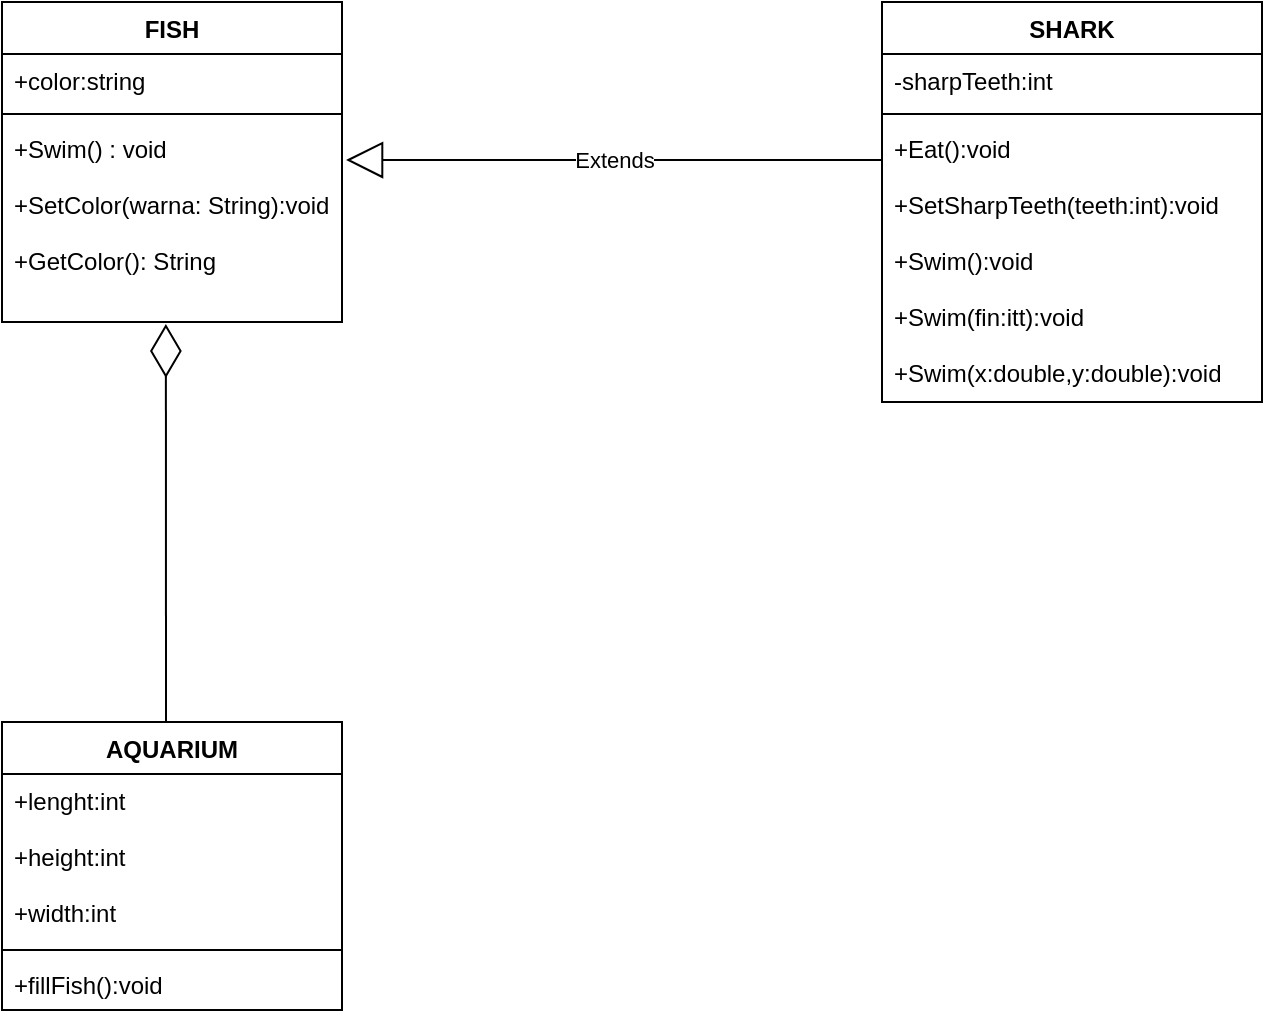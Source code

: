 <mxfile version="13.8.0" type="github">
  <diagram id="C5RBs43oDa-KdzZeNtuy" name="Page-1">
    <mxGraphModel dx="868" dy="482" grid="1" gridSize="10" guides="1" tooltips="1" connect="1" arrows="1" fold="1" page="1" pageScale="1" pageWidth="827" pageHeight="1169" math="0" shadow="0">
      <root>
        <mxCell id="WIyWlLk6GJQsqaUBKTNV-0" />
        <mxCell id="WIyWlLk6GJQsqaUBKTNV-1" parent="WIyWlLk6GJQsqaUBKTNV-0" />
        <mxCell id="4v21OAVjkvmy5geU1LkU-0" value="FISH" style="swimlane;fontStyle=1;align=center;verticalAlign=top;childLayout=stackLayout;horizontal=1;startSize=26;horizontalStack=0;resizeParent=1;resizeParentMax=0;resizeLast=0;collapsible=1;marginBottom=0;" vertex="1" parent="WIyWlLk6GJQsqaUBKTNV-1">
          <mxGeometry x="80" y="40" width="170" height="160" as="geometry" />
        </mxCell>
        <mxCell id="4v21OAVjkvmy5geU1LkU-1" value="+color:string" style="text;strokeColor=none;fillColor=none;align=left;verticalAlign=top;spacingLeft=4;spacingRight=4;overflow=hidden;rotatable=0;points=[[0,0.5],[1,0.5]];portConstraint=eastwest;" vertex="1" parent="4v21OAVjkvmy5geU1LkU-0">
          <mxGeometry y="26" width="170" height="26" as="geometry" />
        </mxCell>
        <mxCell id="4v21OAVjkvmy5geU1LkU-2" value="" style="line;strokeWidth=1;fillColor=none;align=left;verticalAlign=middle;spacingTop=-1;spacingLeft=3;spacingRight=3;rotatable=0;labelPosition=right;points=[];portConstraint=eastwest;" vertex="1" parent="4v21OAVjkvmy5geU1LkU-0">
          <mxGeometry y="52" width="170" height="8" as="geometry" />
        </mxCell>
        <mxCell id="4v21OAVjkvmy5geU1LkU-3" value="+Swim() : void&#xa;&#xa;+SetColor(warna: String):void&#xa;&#xa;+GetColor(): String" style="text;strokeColor=none;fillColor=none;align=left;verticalAlign=top;spacingLeft=4;spacingRight=4;overflow=hidden;rotatable=0;points=[[0,0.5],[1,0.5]];portConstraint=eastwest;" vertex="1" parent="4v21OAVjkvmy5geU1LkU-0">
          <mxGeometry y="60" width="170" height="100" as="geometry" />
        </mxCell>
        <mxCell id="4v21OAVjkvmy5geU1LkU-8" value="SHARK" style="swimlane;fontStyle=1;align=center;verticalAlign=top;childLayout=stackLayout;horizontal=1;startSize=26;horizontalStack=0;resizeParent=1;resizeParentMax=0;resizeLast=0;collapsible=1;marginBottom=0;" vertex="1" parent="WIyWlLk6GJQsqaUBKTNV-1">
          <mxGeometry x="520" y="40" width="190" height="200" as="geometry" />
        </mxCell>
        <mxCell id="4v21OAVjkvmy5geU1LkU-9" value="-sharpTeeth:int" style="text;strokeColor=none;fillColor=none;align=left;verticalAlign=top;spacingLeft=4;spacingRight=4;overflow=hidden;rotatable=0;points=[[0,0.5],[1,0.5]];portConstraint=eastwest;" vertex="1" parent="4v21OAVjkvmy5geU1LkU-8">
          <mxGeometry y="26" width="190" height="26" as="geometry" />
        </mxCell>
        <mxCell id="4v21OAVjkvmy5geU1LkU-10" value="" style="line;strokeWidth=1;fillColor=none;align=left;verticalAlign=middle;spacingTop=-1;spacingLeft=3;spacingRight=3;rotatable=0;labelPosition=right;points=[];portConstraint=eastwest;" vertex="1" parent="4v21OAVjkvmy5geU1LkU-8">
          <mxGeometry y="52" width="190" height="8" as="geometry" />
        </mxCell>
        <mxCell id="4v21OAVjkvmy5geU1LkU-11" value="+Eat():void&#xa;&#xa;+SetSharpTeeth(teeth:int):void&#xa;&#xa;+Swim():void&#xa;&#xa;+Swim(fin:itt):void&#xa;&#xa;+Swim(x:double,y:double):void" style="text;strokeColor=none;fillColor=none;align=left;verticalAlign=top;spacingLeft=4;spacingRight=4;overflow=hidden;rotatable=0;points=[[0,0.5],[1,0.5]];portConstraint=eastwest;" vertex="1" parent="4v21OAVjkvmy5geU1LkU-8">
          <mxGeometry y="60" width="190" height="140" as="geometry" />
        </mxCell>
        <mxCell id="4v21OAVjkvmy5geU1LkU-12" value="AQUARIUM" style="swimlane;fontStyle=1;align=center;verticalAlign=top;childLayout=stackLayout;horizontal=1;startSize=26;horizontalStack=0;resizeParent=1;resizeParentMax=0;resizeLast=0;collapsible=1;marginBottom=0;" vertex="1" parent="WIyWlLk6GJQsqaUBKTNV-1">
          <mxGeometry x="80" y="400" width="170" height="144" as="geometry" />
        </mxCell>
        <mxCell id="4v21OAVjkvmy5geU1LkU-13" value="+lenght:int&#xa;&#xa;+height:int&#xa;&#xa;+width:int" style="text;strokeColor=none;fillColor=none;align=left;verticalAlign=top;spacingLeft=4;spacingRight=4;overflow=hidden;rotatable=0;points=[[0,0.5],[1,0.5]];portConstraint=eastwest;" vertex="1" parent="4v21OAVjkvmy5geU1LkU-12">
          <mxGeometry y="26" width="170" height="84" as="geometry" />
        </mxCell>
        <mxCell id="4v21OAVjkvmy5geU1LkU-14" value="" style="line;strokeWidth=1;fillColor=none;align=left;verticalAlign=middle;spacingTop=-1;spacingLeft=3;spacingRight=3;rotatable=0;labelPosition=right;points=[];portConstraint=eastwest;" vertex="1" parent="4v21OAVjkvmy5geU1LkU-12">
          <mxGeometry y="110" width="170" height="8" as="geometry" />
        </mxCell>
        <mxCell id="4v21OAVjkvmy5geU1LkU-15" value="+fillFish():void" style="text;strokeColor=none;fillColor=none;align=left;verticalAlign=top;spacingLeft=4;spacingRight=4;overflow=hidden;rotatable=0;points=[[0,0.5],[1,0.5]];portConstraint=eastwest;" vertex="1" parent="4v21OAVjkvmy5geU1LkU-12">
          <mxGeometry y="118" width="170" height="26" as="geometry" />
        </mxCell>
        <mxCell id="4v21OAVjkvmy5geU1LkU-16" value="" style="endArrow=diamondThin;endFill=0;endSize=24;html=1;entryX=0.482;entryY=1.01;entryDx=0;entryDy=0;entryPerimeter=0;" edge="1" parent="WIyWlLk6GJQsqaUBKTNV-1" target="4v21OAVjkvmy5geU1LkU-3">
          <mxGeometry width="160" relative="1" as="geometry">
            <mxPoint x="162" y="400" as="sourcePoint" />
            <mxPoint x="250" y="300" as="targetPoint" />
          </mxGeometry>
        </mxCell>
        <mxCell id="4v21OAVjkvmy5geU1LkU-20" value="Extends" style="endArrow=block;endSize=16;endFill=0;html=1;entryX=1.012;entryY=0.19;entryDx=0;entryDy=0;entryPerimeter=0;exitX=0;exitY=0.136;exitDx=0;exitDy=0;exitPerimeter=0;" edge="1" parent="WIyWlLk6GJQsqaUBKTNV-1" source="4v21OAVjkvmy5geU1LkU-11" target="4v21OAVjkvmy5geU1LkU-3">
          <mxGeometry width="160" relative="1" as="geometry">
            <mxPoint x="340" y="120" as="sourcePoint" />
            <mxPoint x="500" y="120" as="targetPoint" />
          </mxGeometry>
        </mxCell>
      </root>
    </mxGraphModel>
  </diagram>
</mxfile>
